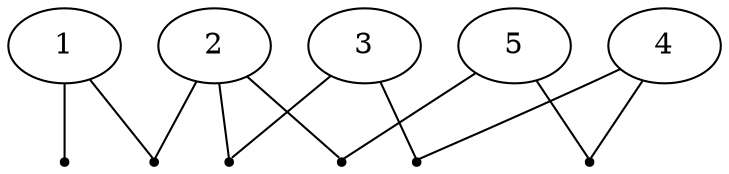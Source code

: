 graph {
  size="5,5";

  var1[label="1", pos="3.79282e-11,0!"];
  var2[label="2", pos="3.62673e-11,2!"];
  var3[label="3", pos="0,4!"];
  var4[label="4", pos="2,4!"];
  var5[label="5", pos="2,2!"];

  factor0[label="", shape=point];
  var1--factor0;
  factor1[label="", shape=point];
  var1--factor1;
  var2--factor1;
  factor2[label="", shape=point];
  var2--factor2;
  var3--factor2;
  factor3[label="", shape=point];
  var3--factor3;
  var4--factor3;
  factor4[label="", shape=point];
  var4--factor4;
  var5--factor4;
  factor5[label="", shape=point];
  var5--factor5;
  var2--factor5;
}
